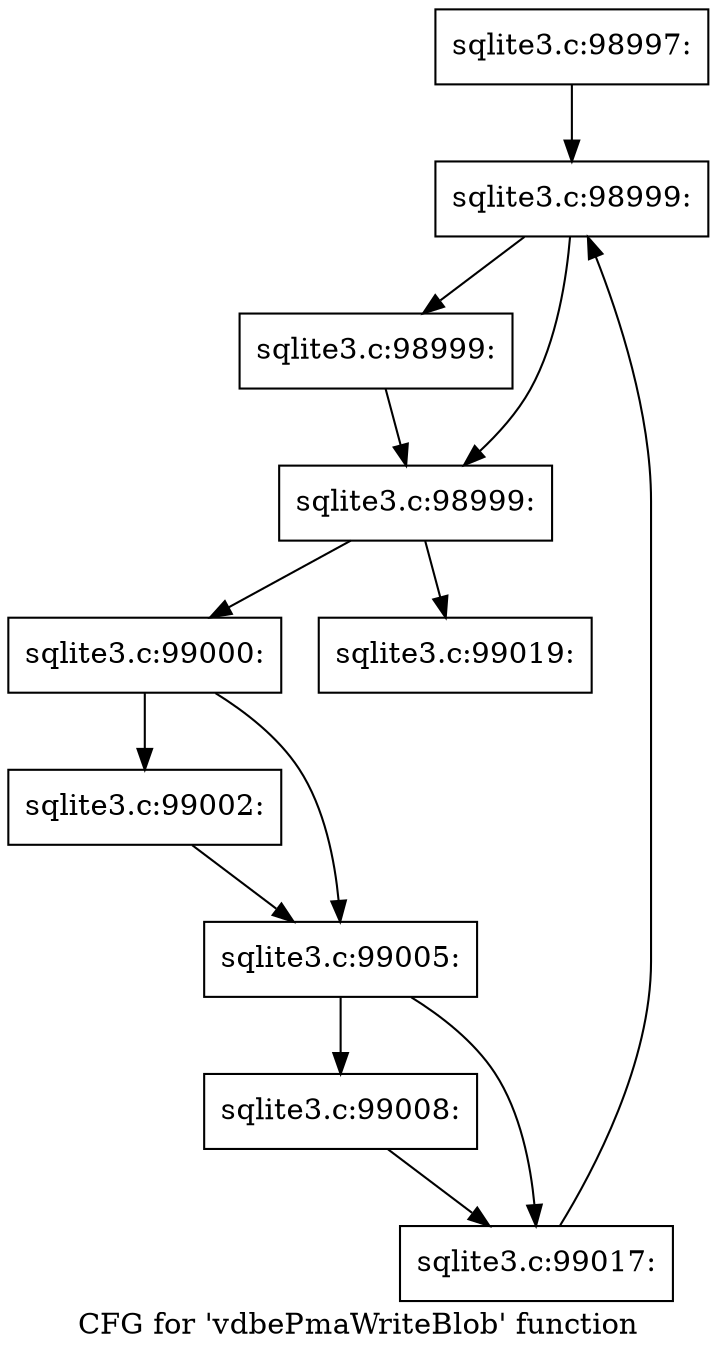 digraph "CFG for 'vdbePmaWriteBlob' function" {
	label="CFG for 'vdbePmaWriteBlob' function";

	Node0x55c0f77c20f0 [shape=record,label="{sqlite3.c:98997:}"];
	Node0x55c0f77c20f0 -> Node0x55c0f77c42c0;
	Node0x55c0f77c42c0 [shape=record,label="{sqlite3.c:98999:}"];
	Node0x55c0f77c42c0 -> Node0x55c0f77c4410;
	Node0x55c0f77c42c0 -> Node0x55c0f77c43c0;
	Node0x55c0f77c4410 [shape=record,label="{sqlite3.c:98999:}"];
	Node0x55c0f77c4410 -> Node0x55c0f77c43c0;
	Node0x55c0f77c43c0 [shape=record,label="{sqlite3.c:98999:}"];
	Node0x55c0f77c43c0 -> Node0x55c0f77c4a70;
	Node0x55c0f77c43c0 -> Node0x55c0f77c4340;
	Node0x55c0f77c4a70 [shape=record,label="{sqlite3.c:99000:}"];
	Node0x55c0f77c4a70 -> Node0x55c0f77c5030;
	Node0x55c0f77c4a70 -> Node0x55c0f77c5080;
	Node0x55c0f77c5030 [shape=record,label="{sqlite3.c:99002:}"];
	Node0x55c0f77c5030 -> Node0x55c0f77c5080;
	Node0x55c0f77c5080 [shape=record,label="{sqlite3.c:99005:}"];
	Node0x55c0f77c5080 -> Node0x55c0f77c6eb0;
	Node0x55c0f77c5080 -> Node0x55c0f77c6f00;
	Node0x55c0f77c6eb0 [shape=record,label="{sqlite3.c:99008:}"];
	Node0x55c0f77c6eb0 -> Node0x55c0f77c6f00;
	Node0x55c0f77c6f00 [shape=record,label="{sqlite3.c:99017:}"];
	Node0x55c0f77c6f00 -> Node0x55c0f77c42c0;
	Node0x55c0f77c4340 [shape=record,label="{sqlite3.c:99019:}"];
}
